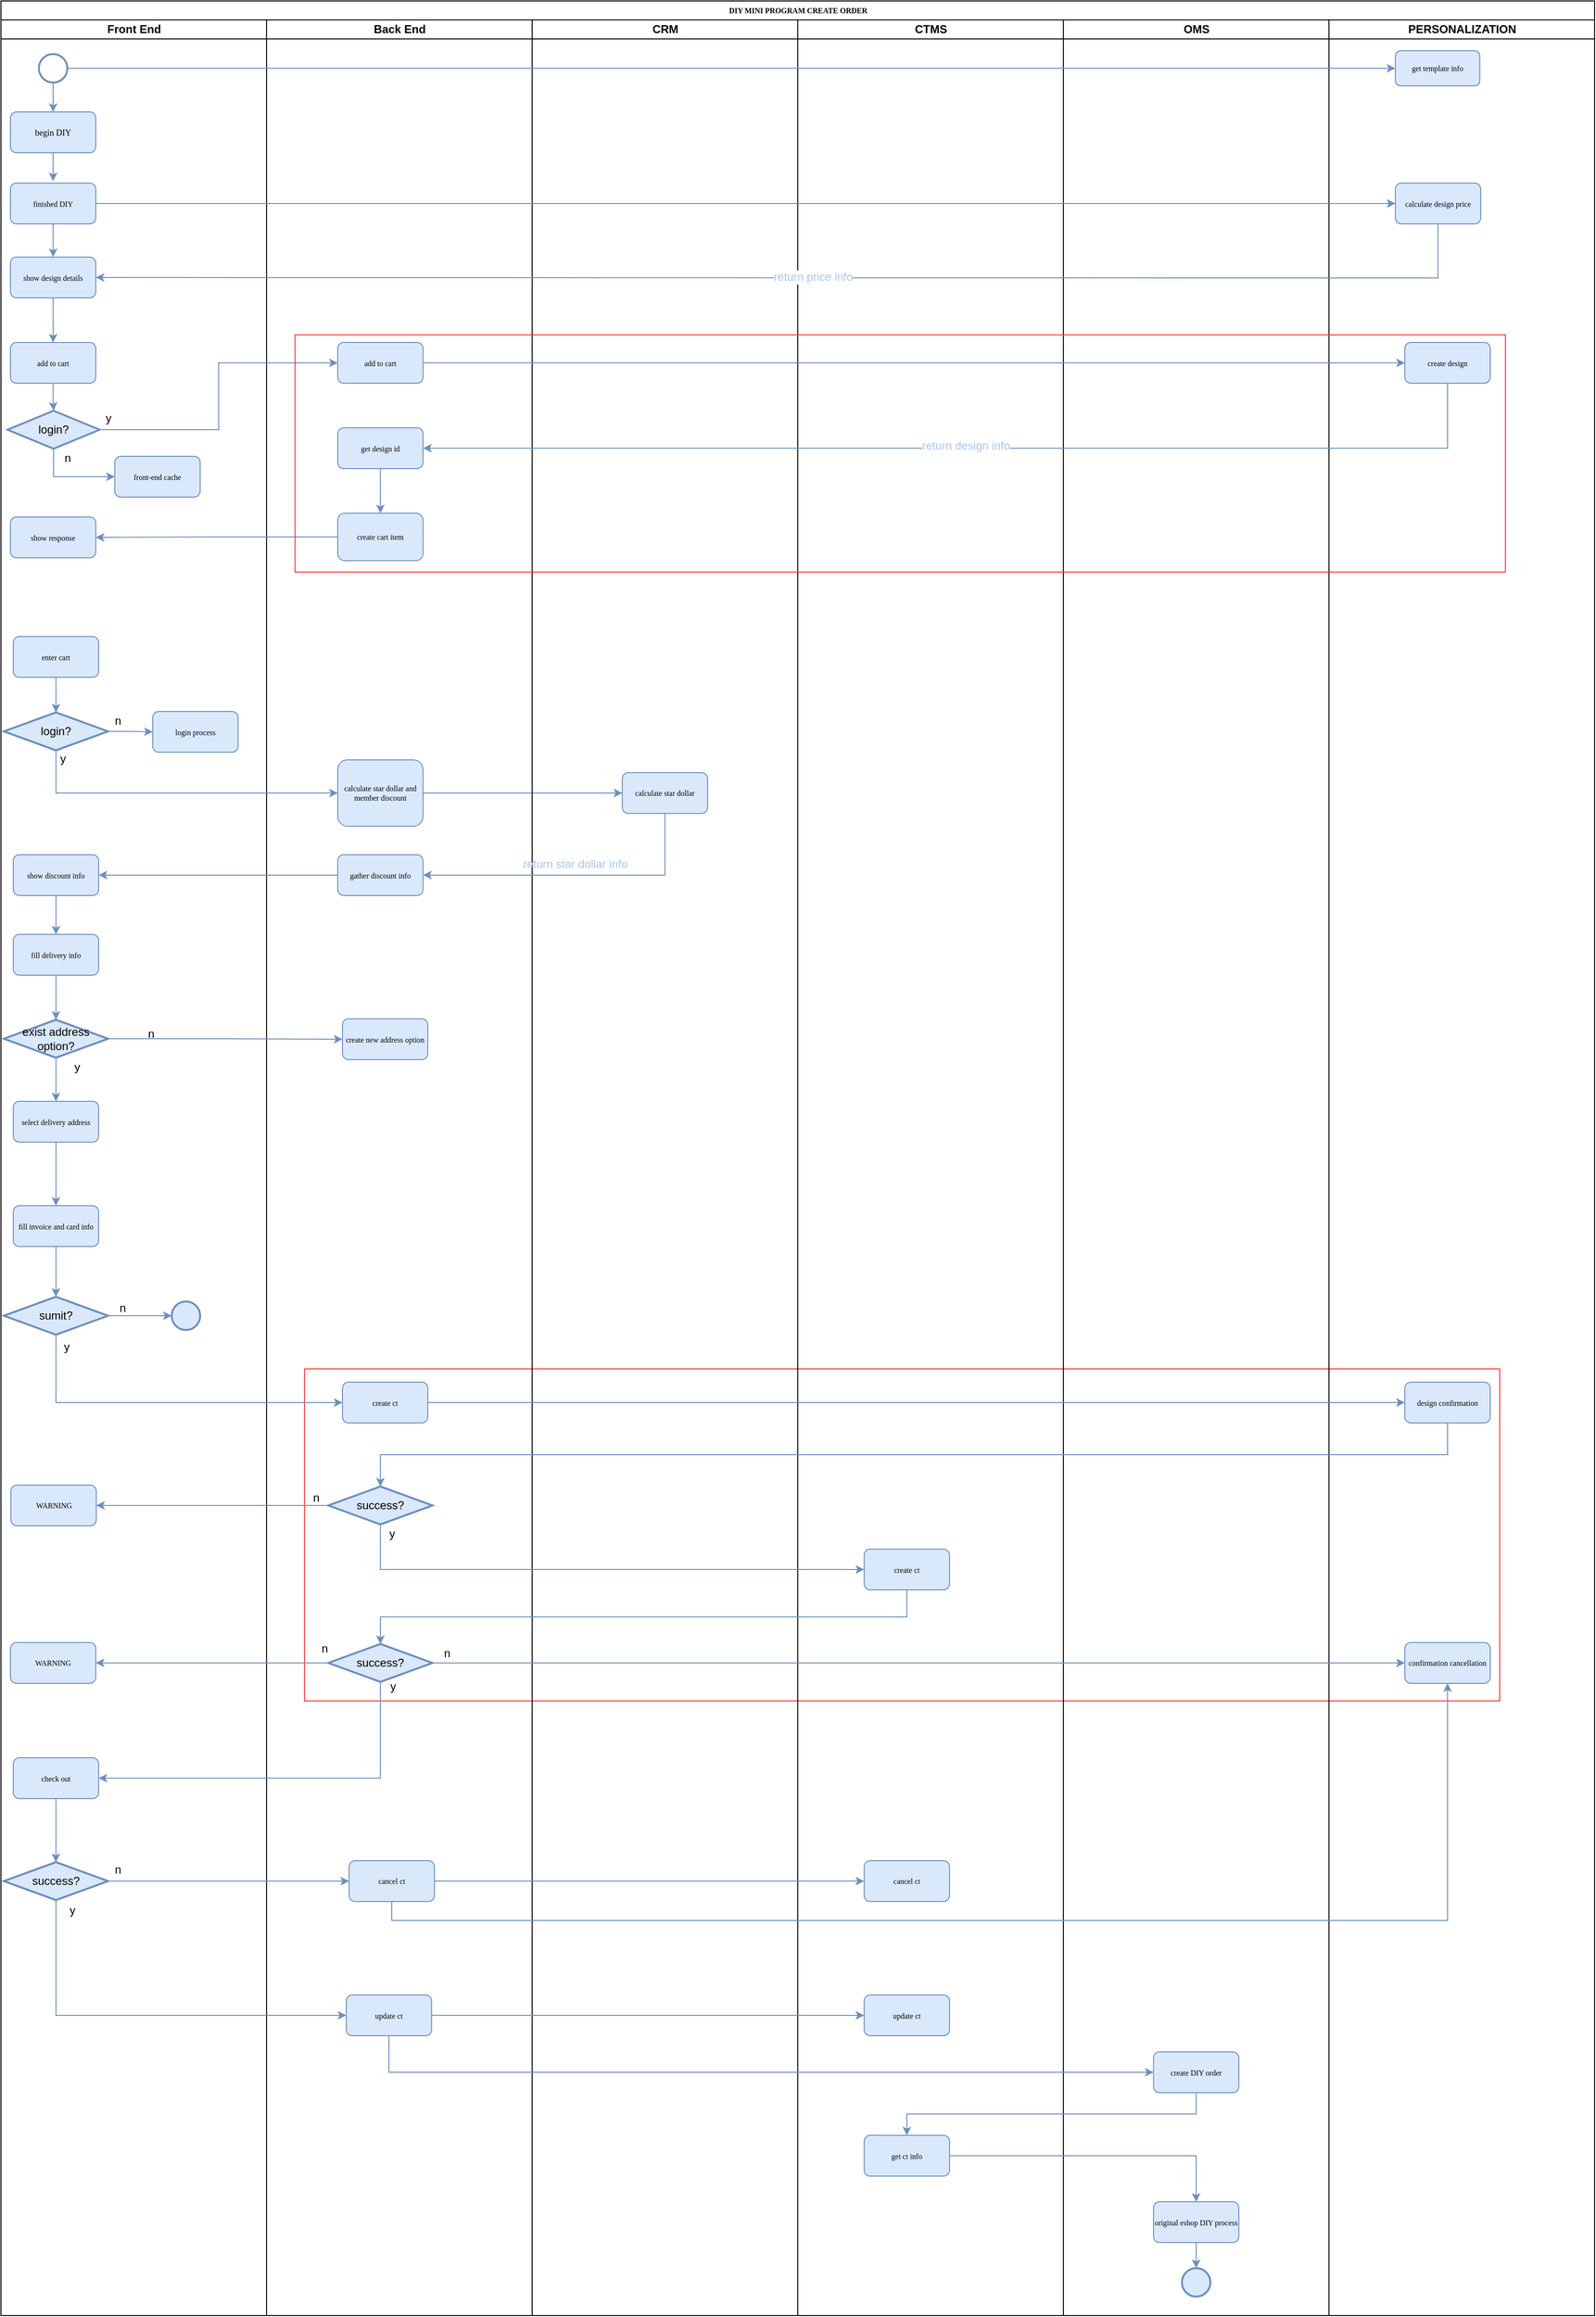 <mxfile version="12.7.9" type="github"><diagram name="Page-1" id="74e2e168-ea6b-b213-b513-2b3c1d86103e"><mxGraphModel dx="3071" dy="2691" grid="1" gridSize="10" guides="1" tooltips="1" connect="1" arrows="1" fold="1" page="1" pageScale="1" pageWidth="1169" pageHeight="827" background="#ffffff" math="0" shadow="0"><root><mxCell id="0"/><mxCell id="1" parent="0"/><mxCell id="iSabJuT4GJg-gv2G708V-201" value="" style="rounded=0;whiteSpace=wrap;html=1;shadow=0;strokeColor=#FF3333;fillColor=none;" parent="1" vertex="1"><mxGeometry x="-160" y="612" width="1260" height="350" as="geometry"/></mxCell><mxCell id="77e6c97f196da883-1" value="DIY MINI PROGRAM CREATE ORDER" style="swimlane;html=1;childLayout=stackLayout;startSize=20;rounded=0;shadow=0;labelBackgroundColor=none;strokeWidth=1;fontFamily=Verdana;fontSize=8;align=center;" parent="1" vertex="1"><mxGeometry x="-480" y="-830" width="1680" height="2440" as="geometry"/></mxCell><mxCell id="77e6c97f196da883-2" value="Front End" style="swimlane;html=1;startSize=20;" parent="77e6c97f196da883-1" vertex="1"><mxGeometry y="20" width="280" height="2420" as="geometry"/></mxCell><mxCell id="iSabJuT4GJg-gv2G708V-7" style="edgeStyle=orthogonalEdgeStyle;rounded=0;orthogonalLoop=1;jettySize=auto;html=1;exitX=0.5;exitY=1;exitDx=0;exitDy=0;exitPerimeter=0;entryX=0.5;entryY=0;entryDx=0;entryDy=0;fillColor=#dae8fc;strokeColor=#6c8ebf;" parent="77e6c97f196da883-2" source="iSabJuT4GJg-gv2G708V-2" target="77e6c97f196da883-12" edge="1"><mxGeometry relative="1" as="geometry"/></mxCell><mxCell id="iSabJuT4GJg-gv2G708V-2" value="" style="strokeWidth=2;html=1;shape=mxgraph.flowchart.start_2;whiteSpace=wrap;fillColor=none;strokeColor=#6c8ebf;" parent="77e6c97f196da883-2" vertex="1"><mxGeometry x="40" y="36" width="30" height="30" as="geometry"/></mxCell><mxCell id="77e6c97f196da883-12" value="&lt;font style=&quot;font-size: 9px&quot;&gt;begin DIY&lt;/font&gt;" style="rounded=1;whiteSpace=wrap;html=1;shadow=0;labelBackgroundColor=none;strokeWidth=1;fontFamily=Verdana;fontSize=8;align=center;fillColor=#dae8fc;strokeColor=#6c8ebf;" parent="77e6c97f196da883-2" vertex="1"><mxGeometry x="10" y="97" width="90" height="43" as="geometry"/></mxCell><mxCell id="iSabJuT4GJg-gv2G708V-90" style="edgeStyle=orthogonalEdgeStyle;rounded=0;orthogonalLoop=1;jettySize=auto;html=1;entryX=0.5;entryY=0;entryDx=0;entryDy=0;fillColor=#dae8fc;strokeColor=#6c8ebf;" parent="77e6c97f196da883-2" edge="1"><mxGeometry relative="1" as="geometry"><mxPoint x="55" y="215" as="sourcePoint"/><mxPoint x="55" y="250" as="targetPoint"/></mxGeometry></mxCell><mxCell id="iSabJuT4GJg-gv2G708V-14" value="finished DIY" style="rounded=1;whiteSpace=wrap;html=1;shadow=0;labelBackgroundColor=none;strokeWidth=1;fontFamily=Verdana;fontSize=8;align=center;fillColor=#dae8fc;strokeColor=#6c8ebf;" parent="77e6c97f196da883-2" vertex="1"><mxGeometry x="10" y="172" width="90" height="43" as="geometry"/></mxCell><mxCell id="iSabJuT4GJg-gv2G708V-92" style="edgeStyle=orthogonalEdgeStyle;rounded=0;orthogonalLoop=1;jettySize=auto;html=1;entryX=0.5;entryY=0;entryDx=0;entryDy=0;fillColor=#dae8fc;strokeColor=#6c8ebf;" parent="77e6c97f196da883-2" source="iSabJuT4GJg-gv2G708V-21" target="iSabJuT4GJg-gv2G708V-91" edge="1"><mxGeometry relative="1" as="geometry"/></mxCell><mxCell id="iSabJuT4GJg-gv2G708V-21" value="show design details" style="rounded=1;whiteSpace=wrap;html=1;shadow=0;labelBackgroundColor=none;strokeWidth=1;fontFamily=Verdana;fontSize=8;align=center;fillColor=#dae8fc;strokeColor=#6c8ebf;" parent="77e6c97f196da883-2" vertex="1"><mxGeometry x="10" y="250" width="90" height="43" as="geometry"/></mxCell><mxCell id="iSabJuT4GJg-gv2G708V-50" value="show response" style="rounded=1;whiteSpace=wrap;html=1;shadow=0;labelBackgroundColor=none;strokeWidth=1;fontFamily=Verdana;fontSize=8;align=center;fillColor=#dae8fc;strokeColor=#6c8ebf;" parent="77e6c97f196da883-2" vertex="1"><mxGeometry x="10" y="524" width="90" height="43" as="geometry"/></mxCell><mxCell id="iSabJuT4GJg-gv2G708V-128" style="edgeStyle=orthogonalEdgeStyle;rounded=0;orthogonalLoop=1;jettySize=auto;html=1;entryX=0.5;entryY=0;entryDx=0;entryDy=0;entryPerimeter=0;fillColor=#dae8fc;strokeColor=#6c8ebf;" parent="77e6c97f196da883-2" source="iSabJuT4GJg-gv2G708V-91" target="iSabJuT4GJg-gv2G708V-127" edge="1"><mxGeometry relative="1" as="geometry"/></mxCell><mxCell id="iSabJuT4GJg-gv2G708V-91" value="add to cart" style="rounded=1;whiteSpace=wrap;html=1;shadow=0;labelBackgroundColor=none;strokeWidth=1;fontFamily=Verdana;fontSize=8;align=center;fillColor=#dae8fc;strokeColor=#6c8ebf;" parent="77e6c97f196da883-2" vertex="1"><mxGeometry x="10" y="340" width="90" height="43" as="geometry"/></mxCell><mxCell id="iSabJuT4GJg-gv2G708V-110" style="edgeStyle=orthogonalEdgeStyle;rounded=0;orthogonalLoop=1;jettySize=auto;html=1;entryX=0.5;entryY=0;entryDx=0;entryDy=0;entryPerimeter=0;fillColor=#dae8fc;strokeColor=#6c8ebf;" parent="77e6c97f196da883-2" source="iSabJuT4GJg-gv2G708V-105" target="iSabJuT4GJg-gv2G708V-109" edge="1"><mxGeometry relative="1" as="geometry"/></mxCell><mxCell id="iSabJuT4GJg-gv2G708V-105" value="enter cart" style="rounded=1;whiteSpace=wrap;html=1;shadow=0;labelBackgroundColor=none;strokeWidth=1;fontFamily=Verdana;fontSize=8;align=center;fillColor=#dae8fc;strokeColor=#6c8ebf;" parent="77e6c97f196da883-2" vertex="1"><mxGeometry x="13" y="650" width="90" height="43" as="geometry"/></mxCell><mxCell id="iSabJuT4GJg-gv2G708V-112" style="edgeStyle=orthogonalEdgeStyle;rounded=0;orthogonalLoop=1;jettySize=auto;html=1;exitX=1;exitY=0.5;exitDx=0;exitDy=0;exitPerimeter=0;entryX=0;entryY=0.5;entryDx=0;entryDy=0;fillColor=#dae8fc;strokeColor=#6c8ebf;" parent="77e6c97f196da883-2" source="iSabJuT4GJg-gv2G708V-109" target="iSabJuT4GJg-gv2G708V-111" edge="1"><mxGeometry relative="1" as="geometry"/></mxCell><mxCell id="iSabJuT4GJg-gv2G708V-109" value="login?" style="strokeWidth=2;html=1;shape=mxgraph.flowchart.decision;whiteSpace=wrap;shadow=0;fillColor=#dae8fc;strokeColor=#6c8ebf;" parent="77e6c97f196da883-2" vertex="1"><mxGeometry x="3" y="730" width="110" height="40" as="geometry"/></mxCell><mxCell id="iSabJuT4GJg-gv2G708V-111" value="login process" style="rounded=1;whiteSpace=wrap;html=1;shadow=0;labelBackgroundColor=none;strokeWidth=1;fontFamily=Verdana;fontSize=8;align=center;fillColor=#dae8fc;strokeColor=#6c8ebf;" parent="77e6c97f196da883-2" vertex="1"><mxGeometry x="160" y="729" width="90" height="43" as="geometry"/></mxCell><mxCell id="iSabJuT4GJg-gv2G708V-113" value="n" style="text;html=1;align=center;verticalAlign=middle;resizable=0;points=[];autosize=1;" parent="77e6c97f196da883-2" vertex="1"><mxGeometry x="113" y="729" width="20" height="20" as="geometry"/></mxCell><mxCell id="iSabJuT4GJg-gv2G708V-117" style="edgeStyle=orthogonalEdgeStyle;rounded=0;orthogonalLoop=1;jettySize=auto;html=1;exitX=0.5;exitY=1;exitDx=0;exitDy=0;entryX=0.5;entryY=0;entryDx=0;entryDy=0;entryPerimeter=0;fillColor=#dae8fc;strokeColor=#6c8ebf;" parent="77e6c97f196da883-2" source="iSabJuT4GJg-gv2G708V-114" target="iSabJuT4GJg-gv2G708V-116" edge="1"><mxGeometry relative="1" as="geometry"/></mxCell><mxCell id="iSabJuT4GJg-gv2G708V-114" value="fill delivery info" style="rounded=1;whiteSpace=wrap;html=1;shadow=0;labelBackgroundColor=none;strokeWidth=1;fontFamily=Verdana;fontSize=8;align=center;fillColor=#dae8fc;strokeColor=#6c8ebf;" parent="77e6c97f196da883-2" vertex="1"><mxGeometry x="13" y="964" width="90" height="43" as="geometry"/></mxCell><mxCell id="iSabJuT4GJg-gv2G708V-215" style="edgeStyle=orthogonalEdgeStyle;rounded=0;orthogonalLoop=1;jettySize=auto;html=1;fillColor=#dae8fc;strokeColor=#6c8ebf;" parent="77e6c97f196da883-2" source="iSabJuT4GJg-gv2G708V-116" target="iSabJuT4GJg-gv2G708V-214" edge="1"><mxGeometry relative="1" as="geometry"/></mxCell><mxCell id="iSabJuT4GJg-gv2G708V-116" value="exist address option?" style="strokeWidth=2;html=1;shape=mxgraph.flowchart.decision;whiteSpace=wrap;shadow=0;fillColor=#dae8fc;strokeColor=#6c8ebf;" parent="77e6c97f196da883-2" vertex="1"><mxGeometry x="3" y="1054" width="110" height="40" as="geometry"/></mxCell><mxCell id="iSabJuT4GJg-gv2G708V-126" style="edgeStyle=orthogonalEdgeStyle;rounded=0;orthogonalLoop=1;jettySize=auto;html=1;exitX=0.5;exitY=1;exitDx=0;exitDy=0;entryX=0.5;entryY=0;entryDx=0;entryDy=0;entryPerimeter=0;fillColor=#dae8fc;strokeColor=#6c8ebf;" parent="77e6c97f196da883-2" source="iSabJuT4GJg-gv2G708V-122" target="iSabJuT4GJg-gv2G708V-125" edge="1"><mxGeometry relative="1" as="geometry"/></mxCell><mxCell id="iSabJuT4GJg-gv2G708V-122" value="fill invoice and card info" style="rounded=1;whiteSpace=wrap;html=1;shadow=0;labelBackgroundColor=none;strokeWidth=1;fontFamily=Verdana;fontSize=8;align=center;fillColor=#dae8fc;strokeColor=#6c8ebf;" parent="77e6c97f196da883-2" vertex="1"><mxGeometry x="13" y="1250" width="90" height="43" as="geometry"/></mxCell><mxCell id="iSabJuT4GJg-gv2G708V-137" style="edgeStyle=orthogonalEdgeStyle;rounded=0;orthogonalLoop=1;jettySize=auto;html=1;exitX=1;exitY=0.5;exitDx=0;exitDy=0;exitPerimeter=0;entryX=0;entryY=0.5;entryDx=0;entryDy=0;entryPerimeter=0;fillColor=#dae8fc;strokeColor=#6c8ebf;" parent="77e6c97f196da883-2" source="iSabJuT4GJg-gv2G708V-125" target="iSabJuT4GJg-gv2G708V-136" edge="1"><mxGeometry relative="1" as="geometry"/></mxCell><mxCell id="iSabJuT4GJg-gv2G708V-125" value="sumit?" style="strokeWidth=2;html=1;shape=mxgraph.flowchart.decision;whiteSpace=wrap;shadow=0;fillColor=#dae8fc;strokeColor=#6c8ebf;" parent="77e6c97f196da883-2" vertex="1"><mxGeometry x="3" y="1346" width="110" height="40" as="geometry"/></mxCell><mxCell id="iSabJuT4GJg-gv2G708V-133" style="edgeStyle=orthogonalEdgeStyle;rounded=0;orthogonalLoop=1;jettySize=auto;html=1;exitX=0.5;exitY=1;exitDx=0;exitDy=0;exitPerimeter=0;entryX=0;entryY=0.5;entryDx=0;entryDy=0;fillColor=#dae8fc;strokeColor=#6c8ebf;" parent="77e6c97f196da883-2" source="iSabJuT4GJg-gv2G708V-127" target="iSabJuT4GJg-gv2G708V-130" edge="1"><mxGeometry relative="1" as="geometry"/></mxCell><mxCell id="iSabJuT4GJg-gv2G708V-127" value="login?" style="strokeWidth=2;html=1;shape=mxgraph.flowchart.decision;whiteSpace=wrap;shadow=0;fillColor=#dae8fc;strokeColor=#6c8ebf;" parent="77e6c97f196da883-2" vertex="1"><mxGeometry x="7" y="412" width="97" height="40" as="geometry"/></mxCell><mxCell id="iSabJuT4GJg-gv2G708V-130" value="front-end cache" style="rounded=1;whiteSpace=wrap;html=1;shadow=0;labelBackgroundColor=none;strokeWidth=1;fontFamily=Verdana;fontSize=8;align=center;fillColor=#dae8fc;strokeColor=#6c8ebf;" parent="77e6c97f196da883-2" vertex="1"><mxGeometry x="120" y="460" width="90" height="43" as="geometry"/></mxCell><mxCell id="iSabJuT4GJg-gv2G708V-136" value="" style="strokeWidth=2;html=1;shape=mxgraph.flowchart.start_2;whiteSpace=wrap;fillColor=#dae8fc;strokeColor=#6c8ebf;" parent="77e6c97f196da883-2" vertex="1"><mxGeometry x="180" y="1351" width="30" height="30" as="geometry"/></mxCell><mxCell id="iSabJuT4GJg-gv2G708V-151" value="WARNING" style="rounded=1;whiteSpace=wrap;html=1;shadow=0;labelBackgroundColor=none;strokeWidth=1;fontFamily=Verdana;fontSize=8;align=center;fillColor=#dae8fc;strokeColor=#6c8ebf;" parent="77e6c97f196da883-2" vertex="1"><mxGeometry x="10.5" y="1544.5" width="90" height="43" as="geometry"/></mxCell><mxCell id="iSabJuT4GJg-gv2G708V-164" style="edgeStyle=orthogonalEdgeStyle;rounded=0;orthogonalLoop=1;jettySize=auto;html=1;entryX=0.5;entryY=0;entryDx=0;entryDy=0;fillColor=#dae8fc;strokeColor=#6c8ebf;" parent="77e6c97f196da883-2" source="iSabJuT4GJg-gv2G708V-162" target="iSabJuT4GJg-gv2G708V-114" edge="1"><mxGeometry relative="1" as="geometry"/></mxCell><mxCell id="iSabJuT4GJg-gv2G708V-162" value="show discount info" style="rounded=1;whiteSpace=wrap;html=1;shadow=0;labelBackgroundColor=none;strokeWidth=1;fontFamily=Verdana;fontSize=8;align=center;fillColor=#dae8fc;strokeColor=#6c8ebf;" parent="77e6c97f196da883-2" vertex="1"><mxGeometry x="13" y="880" width="90" height="43" as="geometry"/></mxCell><mxCell id="iSabJuT4GJg-gv2G708V-171" value="WARNING" style="rounded=1;whiteSpace=wrap;html=1;shadow=0;labelBackgroundColor=none;strokeWidth=1;fontFamily=Verdana;fontSize=8;align=center;fillColor=#dae8fc;strokeColor=#6c8ebf;" parent="77e6c97f196da883-2" vertex="1"><mxGeometry x="10" y="1710.5" width="90" height="43" as="geometry"/></mxCell><mxCell id="iSabJuT4GJg-gv2G708V-181" style="edgeStyle=orthogonalEdgeStyle;rounded=0;orthogonalLoop=1;jettySize=auto;html=1;fillColor=#dae8fc;strokeColor=#6c8ebf;" parent="77e6c97f196da883-2" source="iSabJuT4GJg-gv2G708V-177" target="iSabJuT4GJg-gv2G708V-180" edge="1"><mxGeometry relative="1" as="geometry"/></mxCell><mxCell id="iSabJuT4GJg-gv2G708V-177" value="check out" style="rounded=1;whiteSpace=wrap;html=1;shadow=0;labelBackgroundColor=none;strokeWidth=1;fontFamily=Verdana;fontSize=8;align=center;fillColor=#dae8fc;strokeColor=#6c8ebf;" parent="77e6c97f196da883-2" vertex="1"><mxGeometry x="13" y="1832" width="90" height="43" as="geometry"/></mxCell><mxCell id="iSabJuT4GJg-gv2G708V-180" value="success?" style="strokeWidth=2;html=1;shape=mxgraph.flowchart.decision;whiteSpace=wrap;shadow=0;fillColor=#dae8fc;strokeColor=#6c8ebf;" parent="77e6c97f196da883-2" vertex="1"><mxGeometry x="3" y="1942" width="110" height="40" as="geometry"/></mxCell><mxCell id="iSabJuT4GJg-gv2G708V-200" value="n" style="text;html=1;align=center;verticalAlign=middle;resizable=0;points=[];autosize=1;" parent="77e6c97f196da883-2" vertex="1"><mxGeometry x="113" y="1940" width="20" height="20" as="geometry"/></mxCell><mxCell id="iSabJuT4GJg-gv2G708V-216" style="edgeStyle=orthogonalEdgeStyle;rounded=0;orthogonalLoop=1;jettySize=auto;html=1;entryX=0.5;entryY=0;entryDx=0;entryDy=0;fillColor=#dae8fc;strokeColor=#6c8ebf;" parent="77e6c97f196da883-2" source="iSabJuT4GJg-gv2G708V-214" target="iSabJuT4GJg-gv2G708V-122" edge="1"><mxGeometry relative="1" as="geometry"/></mxCell><mxCell id="iSabJuT4GJg-gv2G708V-214" value="select delivery address" style="rounded=1;whiteSpace=wrap;html=1;shadow=0;labelBackgroundColor=none;strokeWidth=1;fontFamily=Verdana;fontSize=8;align=center;fillColor=#dae8fc;strokeColor=#6c8ebf;" parent="77e6c97f196da883-2" vertex="1"><mxGeometry x="13" y="1140" width="90" height="43" as="geometry"/></mxCell><mxCell id="iSabJuT4GJg-gv2G708V-213" value="y" style="text;html=1;align=center;verticalAlign=middle;resizable=0;points=[];autosize=1;" parent="77e6c97f196da883-2" vertex="1"><mxGeometry x="70" y="1094" width="20" height="20" as="geometry"/></mxCell><mxCell id="iSabJuT4GJg-gv2G708V-134" value="n" style="text;html=1;align=center;verticalAlign=middle;resizable=0;points=[];autosize=1;" parent="77e6c97f196da883-2" vertex="1"><mxGeometry x="60" y="452" width="20" height="20" as="geometry"/></mxCell><mxCell id="77e6c97f196da883-3" value="Back End" style="swimlane;html=1;startSize=20;" parent="77e6c97f196da883-1" vertex="1"><mxGeometry x="280" y="20" width="280" height="2420" as="geometry"/></mxCell><mxCell id="iSabJuT4GJg-gv2G708V-42" value="add to cart" style="rounded=1;whiteSpace=wrap;html=1;shadow=0;labelBackgroundColor=none;strokeWidth=1;fontFamily=Verdana;fontSize=8;align=center;fillColor=#dae8fc;strokeColor=#6c8ebf;" parent="77e6c97f196da883-3" vertex="1"><mxGeometry x="75" y="340" width="90" height="43" as="geometry"/></mxCell><mxCell id="iSabJuT4GJg-gv2G708V-46" value="create cart item" style="rounded=1;whiteSpace=wrap;html=1;shadow=0;labelBackgroundColor=none;strokeWidth=1;fontFamily=Verdana;fontSize=8;align=center;fillColor=#dae8fc;strokeColor=#6c8ebf;" parent="77e6c97f196da883-3" vertex="1"><mxGeometry x="75" y="520" width="90" height="50" as="geometry"/></mxCell><mxCell id="iSabJuT4GJg-gv2G708V-101" style="edgeStyle=orthogonalEdgeStyle;rounded=0;orthogonalLoop=1;jettySize=auto;html=1;entryX=0.5;entryY=0;entryDx=0;entryDy=0;fillColor=#dae8fc;strokeColor=#6c8ebf;" parent="77e6c97f196da883-3" source="iSabJuT4GJg-gv2G708V-98" target="iSabJuT4GJg-gv2G708V-46" edge="1"><mxGeometry relative="1" as="geometry"/></mxCell><mxCell id="iSabJuT4GJg-gv2G708V-98" value="get design id" style="rounded=1;whiteSpace=wrap;html=1;shadow=0;labelBackgroundColor=none;strokeWidth=1;fontFamily=Verdana;fontSize=8;align=center;fillColor=#dae8fc;strokeColor=#6c8ebf;" parent="77e6c97f196da883-3" vertex="1"><mxGeometry x="75" y="430" width="90" height="43" as="geometry"/></mxCell><mxCell id="iSabJuT4GJg-gv2G708V-119" value="create new address option" style="rounded=1;whiteSpace=wrap;html=1;shadow=0;labelBackgroundColor=none;strokeWidth=1;fontFamily=Verdana;fontSize=8;align=center;fillColor=#dae8fc;strokeColor=#6c8ebf;" parent="77e6c97f196da883-3" vertex="1"><mxGeometry x="80" y="1053" width="90" height="43" as="geometry"/></mxCell><mxCell id="iSabJuT4GJg-gv2G708V-139" value="create ct" style="rounded=1;whiteSpace=wrap;html=1;shadow=0;labelBackgroundColor=none;strokeWidth=1;fontFamily=Verdana;fontSize=8;align=center;fillColor=#dae8fc;strokeColor=#6c8ebf;" parent="77e6c97f196da883-3" vertex="1"><mxGeometry x="80" y="1436" width="90" height="43" as="geometry"/></mxCell><mxCell id="iSabJuT4GJg-gv2G708V-146" value="success?" style="strokeWidth=2;html=1;shape=mxgraph.flowchart.decision;whiteSpace=wrap;shadow=0;fillColor=#dae8fc;strokeColor=#6c8ebf;" parent="77e6c97f196da883-3" vertex="1"><mxGeometry x="65" y="1546" width="110" height="40" as="geometry"/></mxCell><mxCell id="iSabJuT4GJg-gv2G708V-155" value="calculate star dollar and member discount" style="rounded=1;whiteSpace=wrap;html=1;shadow=0;labelBackgroundColor=none;strokeWidth=1;fontFamily=Verdana;fontSize=8;align=center;fillColor=#dae8fc;strokeColor=#6c8ebf;" parent="77e6c97f196da883-3" vertex="1"><mxGeometry x="75" y="780" width="90" height="70" as="geometry"/></mxCell><mxCell id="iSabJuT4GJg-gv2G708V-159" value="gather discount info" style="rounded=1;whiteSpace=wrap;html=1;shadow=0;labelBackgroundColor=none;strokeWidth=1;fontFamily=Verdana;fontSize=8;align=center;fillColor=#dae8fc;strokeColor=#6c8ebf;" parent="77e6c97f196da883-3" vertex="1"><mxGeometry x="75" y="880" width="90" height="43" as="geometry"/></mxCell><mxCell id="iSabJuT4GJg-gv2G708V-167" value="y" style="text;html=1;align=center;verticalAlign=middle;resizable=0;points=[];autosize=1;" parent="77e6c97f196da883-3" vertex="1"><mxGeometry x="122" y="1586" width="20" height="20" as="geometry"/></mxCell><mxCell id="iSabJuT4GJg-gv2G708V-169" value="success?" style="strokeWidth=2;html=1;shape=mxgraph.flowchart.decision;whiteSpace=wrap;shadow=0;fillColor=#dae8fc;strokeColor=#6c8ebf;" parent="77e6c97f196da883-3" vertex="1"><mxGeometry x="65" y="1712" width="110" height="40" as="geometry"/></mxCell><mxCell id="iSabJuT4GJg-gv2G708V-182" value="cancel ct" style="rounded=1;whiteSpace=wrap;html=1;shadow=0;labelBackgroundColor=none;strokeWidth=1;fontFamily=Verdana;fontSize=8;align=center;fillColor=#dae8fc;strokeColor=#6c8ebf;" parent="77e6c97f196da883-3" vertex="1"><mxGeometry x="87" y="1940.5" width="90" height="43" as="geometry"/></mxCell><mxCell id="iSabJuT4GJg-gv2G708V-202" value="update ct" style="rounded=1;whiteSpace=wrap;html=1;shadow=0;labelBackgroundColor=none;strokeWidth=1;fontFamily=Verdana;fontSize=8;align=center;fillColor=#dae8fc;strokeColor=#6c8ebf;" parent="77e6c97f196da883-3" vertex="1"><mxGeometry x="84" y="2082" width="90" height="43" as="geometry"/></mxCell><mxCell id="iSabJuT4GJg-gv2G708V-158" style="edgeStyle=orthogonalEdgeStyle;rounded=0;orthogonalLoop=1;jettySize=auto;html=1;entryX=0;entryY=0.5;entryDx=0;entryDy=0;fillColor=#dae8fc;strokeColor=#6c8ebf;" parent="77e6c97f196da883-1" source="iSabJuT4GJg-gv2G708V-155" target="iSabJuT4GJg-gv2G708V-154" edge="1"><mxGeometry relative="1" as="geometry"/></mxCell><mxCell id="77e6c97f196da883-4" value="CRM" style="swimlane;html=1;startSize=20;" parent="77e6c97f196da883-1" vertex="1"><mxGeometry x="560" y="20" width="280" height="2420" as="geometry"/></mxCell><mxCell id="iSabJuT4GJg-gv2G708V-154" value="calculate star dollar" style="rounded=1;whiteSpace=wrap;html=1;shadow=0;labelBackgroundColor=none;strokeWidth=1;fontFamily=Verdana;fontSize=8;align=center;fillColor=#dae8fc;strokeColor=#6c8ebf;" parent="77e6c97f196da883-4" vertex="1"><mxGeometry x="95" y="793.5" width="90" height="43" as="geometry"/></mxCell><mxCell id="iSabJuT4GJg-gv2G708V-161" value="&lt;font color=&quot;#a9c4eb&quot;&gt;return star dollar info&lt;/font&gt;" style="text;html=1;align=center;verticalAlign=middle;resizable=0;points=[];autosize=1;" parent="77e6c97f196da883-4" vertex="1"><mxGeometry x="-30" y="880" width="150" height="20" as="geometry"/></mxCell><mxCell id="77e6c97f196da883-5" value="CTMS" style="swimlane;html=1;startSize=20;shadow=0;" parent="77e6c97f196da883-1" vertex="1"><mxGeometry x="840" y="20" width="280" height="2420" as="geometry"/></mxCell><mxCell id="iSabJuT4GJg-gv2G708V-165" value="create ct" style="rounded=1;whiteSpace=wrap;html=1;shadow=0;labelBackgroundColor=none;strokeWidth=1;fontFamily=Verdana;fontSize=8;align=center;fillColor=#dae8fc;strokeColor=#6c8ebf;" parent="77e6c97f196da883-5" vertex="1"><mxGeometry x="70" y="1612" width="90" height="43" as="geometry"/></mxCell><mxCell id="iSabJuT4GJg-gv2G708V-196" value="cancel ct" style="rounded=1;whiteSpace=wrap;html=1;shadow=0;labelBackgroundColor=none;strokeWidth=1;fontFamily=Verdana;fontSize=8;align=center;fillColor=#dae8fc;strokeColor=#6c8ebf;" parent="77e6c97f196da883-5" vertex="1"><mxGeometry x="70" y="1940.5" width="90" height="43" as="geometry"/></mxCell><mxCell id="iSabJuT4GJg-gv2G708V-205" value="update ct" style="rounded=1;whiteSpace=wrap;html=1;shadow=0;labelBackgroundColor=none;strokeWidth=1;fontFamily=Verdana;fontSize=8;align=center;fillColor=#dae8fc;strokeColor=#6c8ebf;" parent="77e6c97f196da883-5" vertex="1"><mxGeometry x="70" y="2082" width="90" height="43" as="geometry"/></mxCell><mxCell id="iSabJuT4GJg-gv2G708V-219" value="get ct info" style="rounded=1;whiteSpace=wrap;html=1;shadow=0;labelBackgroundColor=none;strokeWidth=1;fontFamily=Verdana;fontSize=8;align=center;fillColor=#dae8fc;strokeColor=#6c8ebf;" parent="77e6c97f196da883-5" vertex="1"><mxGeometry x="70" y="2230" width="90" height="43" as="geometry"/></mxCell><mxCell id="77e6c97f196da883-6" value="OMS" style="swimlane;html=1;startSize=20;" parent="77e6c97f196da883-1" vertex="1"><mxGeometry x="1120" y="20" width="280" height="2420" as="geometry"/></mxCell><mxCell id="iSabJuT4GJg-gv2G708V-207" value="create DIY order" style="rounded=1;whiteSpace=wrap;html=1;shadow=0;labelBackgroundColor=none;strokeWidth=1;fontFamily=Verdana;fontSize=8;align=center;fillColor=#dae8fc;strokeColor=#6c8ebf;" parent="77e6c97f196da883-6" vertex="1"><mxGeometry x="95" y="2142" width="90" height="43" as="geometry"/></mxCell><mxCell id="iSabJuT4GJg-gv2G708V-212" style="edgeStyle=orthogonalEdgeStyle;rounded=0;orthogonalLoop=1;jettySize=auto;html=1;fillColor=#dae8fc;strokeColor=#6c8ebf;" parent="77e6c97f196da883-6" source="iSabJuT4GJg-gv2G708V-209" target="iSabJuT4GJg-gv2G708V-211" edge="1"><mxGeometry relative="1" as="geometry"/></mxCell><mxCell id="iSabJuT4GJg-gv2G708V-209" value="original eshop DIY process" style="rounded=1;whiteSpace=wrap;html=1;shadow=0;labelBackgroundColor=none;strokeWidth=1;fontFamily=Verdana;fontSize=8;align=center;fillColor=#dae8fc;strokeColor=#6c8ebf;" parent="77e6c97f196da883-6" vertex="1"><mxGeometry x="95" y="2300" width="90" height="43" as="geometry"/></mxCell><mxCell id="iSabJuT4GJg-gv2G708V-211" value="" style="strokeWidth=2;html=1;shape=mxgraph.flowchart.start_2;whiteSpace=wrap;fillColor=#dae8fc;strokeColor=#6c8ebf;" parent="77e6c97f196da883-6" vertex="1"><mxGeometry x="125" y="2370" width="30" height="30" as="geometry"/></mxCell><mxCell id="77e6c97f196da883-7" value="PERSONALIZATION" style="swimlane;html=1;startSize=20;" parent="77e6c97f196da883-1" vertex="1"><mxGeometry x="1400" y="20" width="280" height="2420" as="geometry"/></mxCell><mxCell id="iSabJuT4GJg-gv2G708V-3" value="get template info" style="rounded=1;whiteSpace=wrap;html=1;shadow=0;labelBackgroundColor=none;strokeWidth=1;fontFamily=Verdana;fontSize=8;align=center;fillColor=#dae8fc;strokeColor=#6c8ebf;" parent="77e6c97f196da883-7" vertex="1"><mxGeometry x="70" y="32.5" width="89" height="37" as="geometry"/></mxCell><mxCell id="iSabJuT4GJg-gv2G708V-11" value="calculate design price" style="rounded=1;whiteSpace=wrap;html=1;shadow=0;labelBackgroundColor=none;strokeWidth=1;fontFamily=Verdana;fontSize=8;align=center;fillColor=#dae8fc;strokeColor=#6c8ebf;" parent="77e6c97f196da883-7" vertex="1"><mxGeometry x="70" y="172" width="90" height="43" as="geometry"/></mxCell><mxCell id="iSabJuT4GJg-gv2G708V-96" value="create design" style="rounded=1;whiteSpace=wrap;html=1;shadow=0;labelBackgroundColor=none;strokeWidth=1;fontFamily=Verdana;fontSize=8;align=center;fillColor=#dae8fc;strokeColor=#6c8ebf;" parent="77e6c97f196da883-7" vertex="1"><mxGeometry x="80" y="340" width="90" height="43" as="geometry"/></mxCell><mxCell id="iSabJuT4GJg-gv2G708V-144" value="design confirmation" style="rounded=1;whiteSpace=wrap;html=1;shadow=0;labelBackgroundColor=none;strokeWidth=1;fontFamily=Verdana;fontSize=8;align=center;fillColor=#dae8fc;strokeColor=#6c8ebf;" parent="77e6c97f196da883-7" vertex="1"><mxGeometry x="80" y="1436" width="90" height="43" as="geometry"/></mxCell><mxCell id="iSabJuT4GJg-gv2G708V-148" value="confirmation cancellation" style="rounded=1;whiteSpace=wrap;html=1;shadow=0;labelBackgroundColor=none;strokeWidth=1;fontFamily=Verdana;fontSize=8;align=center;fillColor=#dae8fc;strokeColor=#6c8ebf;" parent="77e6c97f196da883-7" vertex="1"><mxGeometry x="80" y="1710.5" width="90" height="43" as="geometry"/></mxCell><mxCell id="iSabJuT4GJg-gv2G708V-36" style="edgeStyle=orthogonalEdgeStyle;rounded=0;orthogonalLoop=1;jettySize=auto;html=1;fillColor=#dae8fc;strokeColor=#6c8ebf;entryX=1;entryY=0.5;entryDx=0;entryDy=0;" parent="77e6c97f196da883-1" source="iSabJuT4GJg-gv2G708V-11" target="iSabJuT4GJg-gv2G708V-21" edge="1"><mxGeometry relative="1" as="geometry"><mxPoint x="140" y="291" as="targetPoint"/><Array as="points"><mxPoint x="1296" y="292"/><mxPoint x="826" y="292"/></Array></mxGeometry></mxCell><mxCell id="iSabJuT4GJg-gv2G708V-37" value="&lt;font color=&quot;#a9c4eb&quot;&gt;return price info&lt;/font&gt;" style="text;html=1;align=center;verticalAlign=middle;resizable=0;points=[];labelBackgroundColor=#ffffff;" parent="iSabJuT4GJg-gv2G708V-36" vertex="1" connectable="0"><mxGeometry x="-0.027" y="-1" relative="1" as="geometry"><mxPoint as="offset"/></mxGeometry></mxCell><mxCell id="iSabJuT4GJg-gv2G708V-94" style="edgeStyle=orthogonalEdgeStyle;rounded=0;orthogonalLoop=1;jettySize=auto;html=1;entryX=0;entryY=0.5;entryDx=0;entryDy=0;fillColor=#dae8fc;strokeColor=#6c8ebf;" parent="77e6c97f196da883-1" source="iSabJuT4GJg-gv2G708V-2" target="iSabJuT4GJg-gv2G708V-3" edge="1"><mxGeometry relative="1" as="geometry"/></mxCell><mxCell id="iSabJuT4GJg-gv2G708V-95" style="edgeStyle=orthogonalEdgeStyle;rounded=0;orthogonalLoop=1;jettySize=auto;html=1;entryX=0;entryY=0.5;entryDx=0;entryDy=0;fillColor=#dae8fc;strokeColor=#6c8ebf;exitX=1;exitY=0.5;exitDx=0;exitDy=0;exitPerimeter=0;" parent="77e6c97f196da883-1" source="iSabJuT4GJg-gv2G708V-127" target="iSabJuT4GJg-gv2G708V-42" edge="1"><mxGeometry relative="1" as="geometry"/></mxCell><mxCell id="iSabJuT4GJg-gv2G708V-129" value="y" style="text;html=1;align=center;verticalAlign=middle;resizable=0;points=[];labelBackgroundColor=#ffffff;" parent="iSabJuT4GJg-gv2G708V-95" vertex="1" connectable="0"><mxGeometry x="-0.745" y="2" relative="1" as="geometry"><mxPoint x="-32.18" y="-10" as="offset"/></mxGeometry></mxCell><mxCell id="iSabJuT4GJg-gv2G708V-97" style="edgeStyle=orthogonalEdgeStyle;rounded=0;orthogonalLoop=1;jettySize=auto;html=1;entryX=0;entryY=0.5;entryDx=0;entryDy=0;fillColor=#dae8fc;strokeColor=#6c8ebf;" parent="77e6c97f196da883-1" source="iSabJuT4GJg-gv2G708V-42" target="iSabJuT4GJg-gv2G708V-96" edge="1"><mxGeometry relative="1" as="geometry"/></mxCell><mxCell id="iSabJuT4GJg-gv2G708V-99" style="edgeStyle=orthogonalEdgeStyle;rounded=0;orthogonalLoop=1;jettySize=auto;html=1;exitX=0.5;exitY=1;exitDx=0;exitDy=0;entryX=1;entryY=0.5;entryDx=0;entryDy=0;fillColor=#dae8fc;strokeColor=#6c8ebf;" parent="77e6c97f196da883-1" source="iSabJuT4GJg-gv2G708V-96" target="iSabJuT4GJg-gv2G708V-98" edge="1"><mxGeometry relative="1" as="geometry"/></mxCell><mxCell id="iSabJuT4GJg-gv2G708V-100" value="&lt;font color=&quot;#a9c4eb&quot;&gt;return design info&lt;/font&gt;" style="text;html=1;align=center;verticalAlign=middle;resizable=0;points=[];labelBackgroundColor=#ffffff;" parent="iSabJuT4GJg-gv2G708V-99" vertex="1" connectable="0"><mxGeometry x="0.004" y="-3" relative="1" as="geometry"><mxPoint as="offset"/></mxGeometry></mxCell><mxCell id="iSabJuT4GJg-gv2G708V-103" style="edgeStyle=orthogonalEdgeStyle;rounded=0;orthogonalLoop=1;jettySize=auto;html=1;entryX=1;entryY=0.5;entryDx=0;entryDy=0;fillColor=#dae8fc;strokeColor=#6c8ebf;" parent="77e6c97f196da883-1" source="iSabJuT4GJg-gv2G708V-46" target="iSabJuT4GJg-gv2G708V-50" edge="1"><mxGeometry relative="1" as="geometry"/></mxCell><mxCell id="iSabJuT4GJg-gv2G708V-120" style="edgeStyle=orthogonalEdgeStyle;rounded=0;orthogonalLoop=1;jettySize=auto;html=1;entryX=0;entryY=0.5;entryDx=0;entryDy=0;fillColor=#dae8fc;strokeColor=#6c8ebf;" parent="77e6c97f196da883-1" source="iSabJuT4GJg-gv2G708V-116" target="iSabJuT4GJg-gv2G708V-119" edge="1"><mxGeometry relative="1" as="geometry"/></mxCell><mxCell id="iSabJuT4GJg-gv2G708V-142" style="edgeStyle=orthogonalEdgeStyle;rounded=0;orthogonalLoop=1;jettySize=auto;html=1;entryX=0;entryY=0.5;entryDx=0;entryDy=0;exitX=0.5;exitY=1;exitDx=0;exitDy=0;exitPerimeter=0;fillColor=#dae8fc;strokeColor=#6c8ebf;" parent="77e6c97f196da883-1" source="iSabJuT4GJg-gv2G708V-125" target="iSabJuT4GJg-gv2G708V-139" edge="1"><mxGeometry relative="1" as="geometry"/></mxCell><mxCell id="iSabJuT4GJg-gv2G708V-145" style="edgeStyle=orthogonalEdgeStyle;rounded=0;orthogonalLoop=1;jettySize=auto;html=1;entryX=0;entryY=0.5;entryDx=0;entryDy=0;fillColor=#dae8fc;strokeColor=#6c8ebf;" parent="77e6c97f196da883-1" source="iSabJuT4GJg-gv2G708V-139" target="iSabJuT4GJg-gv2G708V-144" edge="1"><mxGeometry relative="1" as="geometry"/></mxCell><mxCell id="iSabJuT4GJg-gv2G708V-147" style="edgeStyle=orthogonalEdgeStyle;rounded=0;orthogonalLoop=1;jettySize=auto;html=1;exitX=0.5;exitY=1;exitDx=0;exitDy=0;fillColor=#dae8fc;strokeColor=#6c8ebf;" parent="77e6c97f196da883-1" source="iSabJuT4GJg-gv2G708V-144" target="iSabJuT4GJg-gv2G708V-146" edge="1"><mxGeometry relative="1" as="geometry"/></mxCell><mxCell id="iSabJuT4GJg-gv2G708V-152" style="edgeStyle=orthogonalEdgeStyle;rounded=0;orthogonalLoop=1;jettySize=auto;html=1;entryX=1;entryY=0.5;entryDx=0;entryDy=0;fillColor=#dae8fc;strokeColor=#6c8ebf;" parent="77e6c97f196da883-1" source="iSabJuT4GJg-gv2G708V-146" target="iSabJuT4GJg-gv2G708V-151" edge="1"><mxGeometry relative="1" as="geometry"/></mxCell><mxCell id="iSabJuT4GJg-gv2G708V-156" style="edgeStyle=orthogonalEdgeStyle;rounded=0;orthogonalLoop=1;jettySize=auto;html=1;entryX=0;entryY=0.5;entryDx=0;entryDy=0;exitX=0.5;exitY=1;exitDx=0;exitDy=0;exitPerimeter=0;fillColor=#dae8fc;strokeColor=#6c8ebf;" parent="77e6c97f196da883-1" source="iSabJuT4GJg-gv2G708V-109" target="iSabJuT4GJg-gv2G708V-155" edge="1"><mxGeometry relative="1" as="geometry"/></mxCell><mxCell id="iSabJuT4GJg-gv2G708V-157" value="y" style="text;html=1;align=center;verticalAlign=middle;resizable=0;points=[];labelBackgroundColor=#ffffff;" parent="iSabJuT4GJg-gv2G708V-156" vertex="1" connectable="0"><mxGeometry x="-0.935" relative="1" as="geometry"><mxPoint x="7" y="-2" as="offset"/></mxGeometry></mxCell><mxCell id="iSabJuT4GJg-gv2G708V-160" style="edgeStyle=orthogonalEdgeStyle;rounded=0;orthogonalLoop=1;jettySize=auto;html=1;entryX=1;entryY=0.5;entryDx=0;entryDy=0;exitX=0.5;exitY=1;exitDx=0;exitDy=0;fillColor=#dae8fc;strokeColor=#6c8ebf;" parent="77e6c97f196da883-1" source="iSabJuT4GJg-gv2G708V-154" target="iSabJuT4GJg-gv2G708V-159" edge="1"><mxGeometry relative="1" as="geometry"/></mxCell><mxCell id="iSabJuT4GJg-gv2G708V-163" style="edgeStyle=orthogonalEdgeStyle;rounded=0;orthogonalLoop=1;jettySize=auto;html=1;entryX=1;entryY=0.5;entryDx=0;entryDy=0;fillColor=#dae8fc;strokeColor=#6c8ebf;" parent="77e6c97f196da883-1" source="iSabJuT4GJg-gv2G708V-159" target="iSabJuT4GJg-gv2G708V-162" edge="1"><mxGeometry relative="1" as="geometry"/></mxCell><mxCell id="iSabJuT4GJg-gv2G708V-166" style="edgeStyle=orthogonalEdgeStyle;rounded=0;orthogonalLoop=1;jettySize=auto;html=1;entryX=0;entryY=0.5;entryDx=0;entryDy=0;exitX=0.5;exitY=1;exitDx=0;exitDy=0;exitPerimeter=0;fillColor=#dae8fc;strokeColor=#6c8ebf;" parent="77e6c97f196da883-1" source="iSabJuT4GJg-gv2G708V-146" target="iSabJuT4GJg-gv2G708V-165" edge="1"><mxGeometry relative="1" as="geometry"/></mxCell><mxCell id="iSabJuT4GJg-gv2G708V-170" style="edgeStyle=orthogonalEdgeStyle;rounded=0;orthogonalLoop=1;jettySize=auto;html=1;entryX=0.5;entryY=0;entryDx=0;entryDy=0;entryPerimeter=0;exitX=0.5;exitY=1;exitDx=0;exitDy=0;fillColor=#dae8fc;strokeColor=#6c8ebf;" parent="77e6c97f196da883-1" source="iSabJuT4GJg-gv2G708V-165" target="iSabJuT4GJg-gv2G708V-169" edge="1"><mxGeometry relative="1" as="geometry"/></mxCell><mxCell id="iSabJuT4GJg-gv2G708V-172" style="edgeStyle=orthogonalEdgeStyle;rounded=0;orthogonalLoop=1;jettySize=auto;html=1;entryX=1;entryY=0.5;entryDx=0;entryDy=0;fillColor=#dae8fc;strokeColor=#6c8ebf;" parent="77e6c97f196da883-1" source="iSabJuT4GJg-gv2G708V-169" target="iSabJuT4GJg-gv2G708V-171" edge="1"><mxGeometry relative="1" as="geometry"/></mxCell><mxCell id="iSabJuT4GJg-gv2G708V-175" style="edgeStyle=orthogonalEdgeStyle;rounded=0;orthogonalLoop=1;jettySize=auto;html=1;entryX=0;entryY=0.5;entryDx=0;entryDy=0;fillColor=#dae8fc;strokeColor=#6c8ebf;" parent="77e6c97f196da883-1" source="iSabJuT4GJg-gv2G708V-169" target="iSabJuT4GJg-gv2G708V-148" edge="1"><mxGeometry relative="1" as="geometry"/></mxCell><mxCell id="iSabJuT4GJg-gv2G708V-178" style="edgeStyle=orthogonalEdgeStyle;rounded=0;orthogonalLoop=1;jettySize=auto;html=1;entryX=1;entryY=0.5;entryDx=0;entryDy=0;exitX=0.5;exitY=1;exitDx=0;exitDy=0;exitPerimeter=0;fillColor=#dae8fc;strokeColor=#6c8ebf;" parent="77e6c97f196da883-1" source="iSabJuT4GJg-gv2G708V-169" target="iSabJuT4GJg-gv2G708V-177" edge="1"><mxGeometry relative="1" as="geometry"/></mxCell><mxCell id="iSabJuT4GJg-gv2G708V-197" style="edgeStyle=orthogonalEdgeStyle;rounded=0;orthogonalLoop=1;jettySize=auto;html=1;entryX=0;entryY=0.5;entryDx=0;entryDy=0;fillColor=#dae8fc;strokeColor=#6c8ebf;" parent="77e6c97f196da883-1" source="iSabJuT4GJg-gv2G708V-180" target="iSabJuT4GJg-gv2G708V-182" edge="1"><mxGeometry relative="1" as="geometry"/></mxCell><mxCell id="iSabJuT4GJg-gv2G708V-198" style="edgeStyle=orthogonalEdgeStyle;rounded=0;orthogonalLoop=1;jettySize=auto;html=1;entryX=0;entryY=0.5;entryDx=0;entryDy=0;fillColor=#dae8fc;strokeColor=#6c8ebf;" parent="77e6c97f196da883-1" source="iSabJuT4GJg-gv2G708V-182" target="iSabJuT4GJg-gv2G708V-196" edge="1"><mxGeometry relative="1" as="geometry"/></mxCell><mxCell id="iSabJuT4GJg-gv2G708V-199" style="edgeStyle=orthogonalEdgeStyle;rounded=0;orthogonalLoop=1;jettySize=auto;html=1;entryX=0.5;entryY=1;entryDx=0;entryDy=0;exitX=0.5;exitY=1;exitDx=0;exitDy=0;fillColor=#dae8fc;strokeColor=#6c8ebf;" parent="77e6c97f196da883-1" source="iSabJuT4GJg-gv2G708V-182" target="iSabJuT4GJg-gv2G708V-148" edge="1"><mxGeometry relative="1" as="geometry"/></mxCell><mxCell id="iSabJuT4GJg-gv2G708V-203" style="edgeStyle=orthogonalEdgeStyle;rounded=0;orthogonalLoop=1;jettySize=auto;html=1;entryX=0;entryY=0.5;entryDx=0;entryDy=0;exitX=0.5;exitY=1;exitDx=0;exitDy=0;exitPerimeter=0;fillColor=#dae8fc;strokeColor=#6c8ebf;" parent="77e6c97f196da883-1" source="iSabJuT4GJg-gv2G708V-180" target="iSabJuT4GJg-gv2G708V-202" edge="1"><mxGeometry relative="1" as="geometry"/></mxCell><mxCell id="iSabJuT4GJg-gv2G708V-206" style="edgeStyle=orthogonalEdgeStyle;rounded=0;orthogonalLoop=1;jettySize=auto;html=1;entryX=0;entryY=0.5;entryDx=0;entryDy=0;fillColor=#dae8fc;strokeColor=#6c8ebf;" parent="77e6c97f196da883-1" source="iSabJuT4GJg-gv2G708V-202" target="iSabJuT4GJg-gv2G708V-205" edge="1"><mxGeometry relative="1" as="geometry"/></mxCell><mxCell id="iSabJuT4GJg-gv2G708V-208" style="edgeStyle=orthogonalEdgeStyle;rounded=0;orthogonalLoop=1;jettySize=auto;html=1;entryX=0;entryY=0.5;entryDx=0;entryDy=0;exitX=0.5;exitY=1;exitDx=0;exitDy=0;fillColor=#dae8fc;strokeColor=#6c8ebf;" parent="77e6c97f196da883-1" source="iSabJuT4GJg-gv2G708V-202" target="iSabJuT4GJg-gv2G708V-207" edge="1"><mxGeometry relative="1" as="geometry"><Array as="points"><mxPoint x="409" y="2184"/></Array></mxGeometry></mxCell><mxCell id="iSabJuT4GJg-gv2G708V-32" style="edgeStyle=orthogonalEdgeStyle;rounded=0;orthogonalLoop=1;jettySize=auto;html=1;fillColor=#dae8fc;strokeColor=#6c8ebf;exitX=1;exitY=0.5;exitDx=0;exitDy=0;entryX=0;entryY=0.5;entryDx=0;entryDy=0;" parent="77e6c97f196da883-1" source="iSabJuT4GJg-gv2G708V-14" target="iSabJuT4GJg-gv2G708V-11" edge="1"><mxGeometry relative="1" as="geometry"><mxPoint x="1460" y="214" as="targetPoint"/><mxPoint x="490" y="233.5" as="sourcePoint"/></mxGeometry></mxCell><mxCell id="iSabJuT4GJg-gv2G708V-220" style="edgeStyle=orthogonalEdgeStyle;rounded=0;orthogonalLoop=1;jettySize=auto;html=1;exitX=0.5;exitY=1;exitDx=0;exitDy=0;fillColor=#dae8fc;strokeColor=#6c8ebf;" parent="77e6c97f196da883-1" source="iSabJuT4GJg-gv2G708V-207" target="iSabJuT4GJg-gv2G708V-219" edge="1"><mxGeometry relative="1" as="geometry"/></mxCell><mxCell id="iSabJuT4GJg-gv2G708V-221" style="edgeStyle=orthogonalEdgeStyle;rounded=0;orthogonalLoop=1;jettySize=auto;html=1;entryX=0.5;entryY=0;entryDx=0;entryDy=0;fillColor=#dae8fc;strokeColor=#6c8ebf;" parent="77e6c97f196da883-1" source="iSabJuT4GJg-gv2G708V-219" target="iSabJuT4GJg-gv2G708V-209" edge="1"><mxGeometry relative="1" as="geometry"/></mxCell><mxCell id="iSabJuT4GJg-gv2G708V-93" style="edgeStyle=orthogonalEdgeStyle;rounded=0;orthogonalLoop=1;jettySize=auto;html=1;fillColor=#dae8fc;strokeColor=#6c8ebf;" parent="1" source="77e6c97f196da883-12" edge="1"><mxGeometry relative="1" as="geometry"><mxPoint x="-425" y="-640" as="targetPoint"/></mxGeometry></mxCell><mxCell id="iSabJuT4GJg-gv2G708V-107" value="" style="rounded=0;whiteSpace=wrap;html=1;shadow=0;strokeColor=#FF3333;fillColor=none;" parent="1" vertex="1"><mxGeometry x="-170" y="-478" width="1276" height="250" as="geometry"/></mxCell><mxCell id="iSabJuT4GJg-gv2G708V-121" value="n" style="text;html=1;align=center;verticalAlign=middle;resizable=0;points=[];autosize=1;" parent="1" vertex="1"><mxGeometry x="-332" y="249" width="20" height="20" as="geometry"/></mxCell><mxCell id="iSabJuT4GJg-gv2G708V-138" value="n" style="text;html=1;align=center;verticalAlign=middle;resizable=0;points=[];autosize=1;" parent="1" vertex="1"><mxGeometry x="-362" y="538" width="20" height="20" as="geometry"/></mxCell><mxCell id="iSabJuT4GJg-gv2G708V-143" value="y" style="text;html=1;align=center;verticalAlign=middle;resizable=0;points=[];autosize=1;" parent="1" vertex="1"><mxGeometry x="-421" y="579" width="20" height="20" as="geometry"/></mxCell><mxCell id="iSabJuT4GJg-gv2G708V-153" value="n" style="text;html=1;align=center;verticalAlign=middle;resizable=0;points=[];autosize=1;" parent="1" vertex="1"><mxGeometry x="-158" y="738" width="20" height="20" as="geometry"/></mxCell><mxCell id="iSabJuT4GJg-gv2G708V-173" value="n" style="text;html=1;align=center;verticalAlign=middle;resizable=0;points=[];autosize=1;" parent="1" vertex="1"><mxGeometry x="-149" y="897" width="20" height="20" as="geometry"/></mxCell><mxCell id="iSabJuT4GJg-gv2G708V-176" value="n" style="text;html=1;align=center;verticalAlign=middle;resizable=0;points=[];autosize=1;" parent="1" vertex="1"><mxGeometry x="-20" y="902" width="20" height="20" as="geometry"/></mxCell><mxCell id="iSabJuT4GJg-gv2G708V-179" value="y" style="text;html=1;align=center;verticalAlign=middle;resizable=0;points=[];autosize=1;" parent="1" vertex="1"><mxGeometry x="-77" y="937" width="20" height="20" as="geometry"/></mxCell><mxCell id="iSabJuT4GJg-gv2G708V-204" value="y" style="text;html=1;align=center;verticalAlign=middle;resizable=0;points=[];autosize=1;" parent="1" vertex="1"><mxGeometry x="-415" y="1173" width="20" height="20" as="geometry"/></mxCell></root></mxGraphModel></diagram></mxfile>
